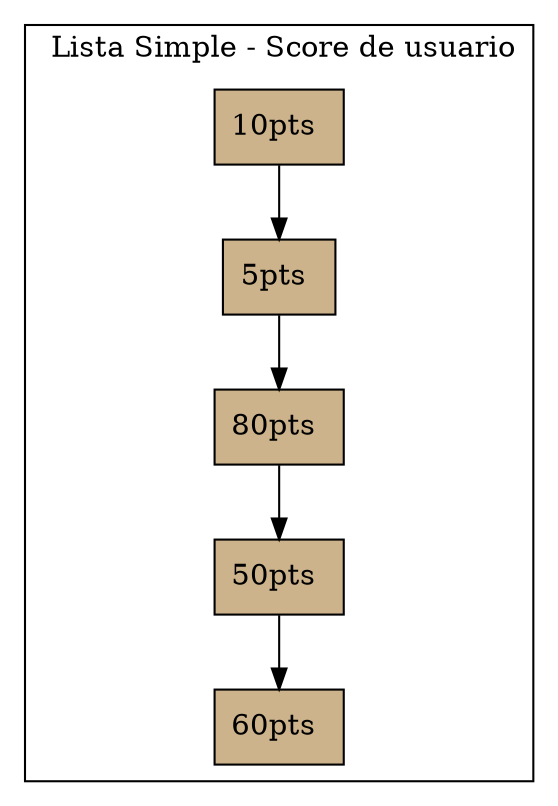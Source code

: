 digraph Grafo{ rankdir= TB 
subgraph cluster2 {
 label=" Lista Simple - Score de usuario"; 
node [label="10pts " 
  fillcolor=navajowhite3 
 style=filled 
 shape=rect 
 fontcolor=black   ] 0;
node [label="5pts " 
  fillcolor=navajowhite3 
 style=filled 
 shape=rect 
 fontcolor=black   ] 1;
node [label="80pts " 
  fillcolor=navajowhite3 
 style=filled 
 shape=rect 
 fontcolor=black   ] 2;
node [label="50pts " 
  fillcolor=navajowhite3 
 style=filled 
 shape=rect 
 fontcolor=black   ] 3;
node [label="60pts " 
  fillcolor=navajowhite3 
 style=filled 
 shape=rect 
 fontcolor=black   ] 4;
0->1;
1->2;
2->3;
3->4;
}}
